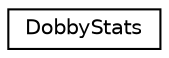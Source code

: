digraph "Graphical Class Hierarchy"
{
 // LATEX_PDF_SIZE
  edge [fontname="Helvetica",fontsize="10",labelfontname="Helvetica",labelfontsize="10"];
  node [fontname="Helvetica",fontsize="10",shape=record];
  rankdir="LR";
  Node0 [label="DobbyStats",height=0.2,width=0.4,color="black", fillcolor="white", style="filled",URL="$classDobbyStats.html",tooltip="Small utility class used to get the stats of a container."];
}
